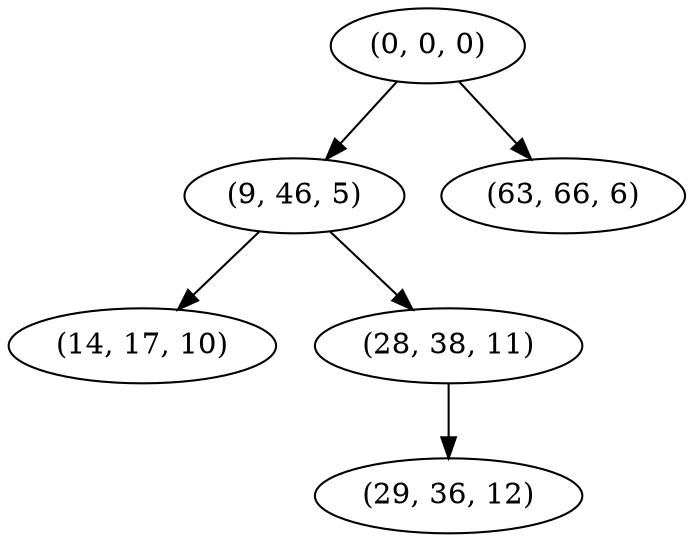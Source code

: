 digraph tree {
    "(0, 0, 0)";
    "(9, 46, 5)";
    "(14, 17, 10)";
    "(28, 38, 11)";
    "(29, 36, 12)";
    "(63, 66, 6)";
    "(0, 0, 0)" -> "(9, 46, 5)";
    "(0, 0, 0)" -> "(63, 66, 6)";
    "(9, 46, 5)" -> "(14, 17, 10)";
    "(9, 46, 5)" -> "(28, 38, 11)";
    "(28, 38, 11)" -> "(29, 36, 12)";
}
